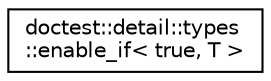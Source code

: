 digraph "Graphical Class Hierarchy"
{
 // LATEX_PDF_SIZE
  edge [fontname="Helvetica",fontsize="10",labelfontname="Helvetica",labelfontsize="10"];
  node [fontname="Helvetica",fontsize="10",shape=record];
  rankdir="LR";
  Node0 [label="doctest::detail::types\l::enable_if\< true, T \>",height=0.2,width=0.4,color="black", fillcolor="white", style="filled",URL="$structdoctest_1_1detail_1_1types_1_1enable__if_3_01true_00_01T_01_4.html",tooltip=" "];
}
